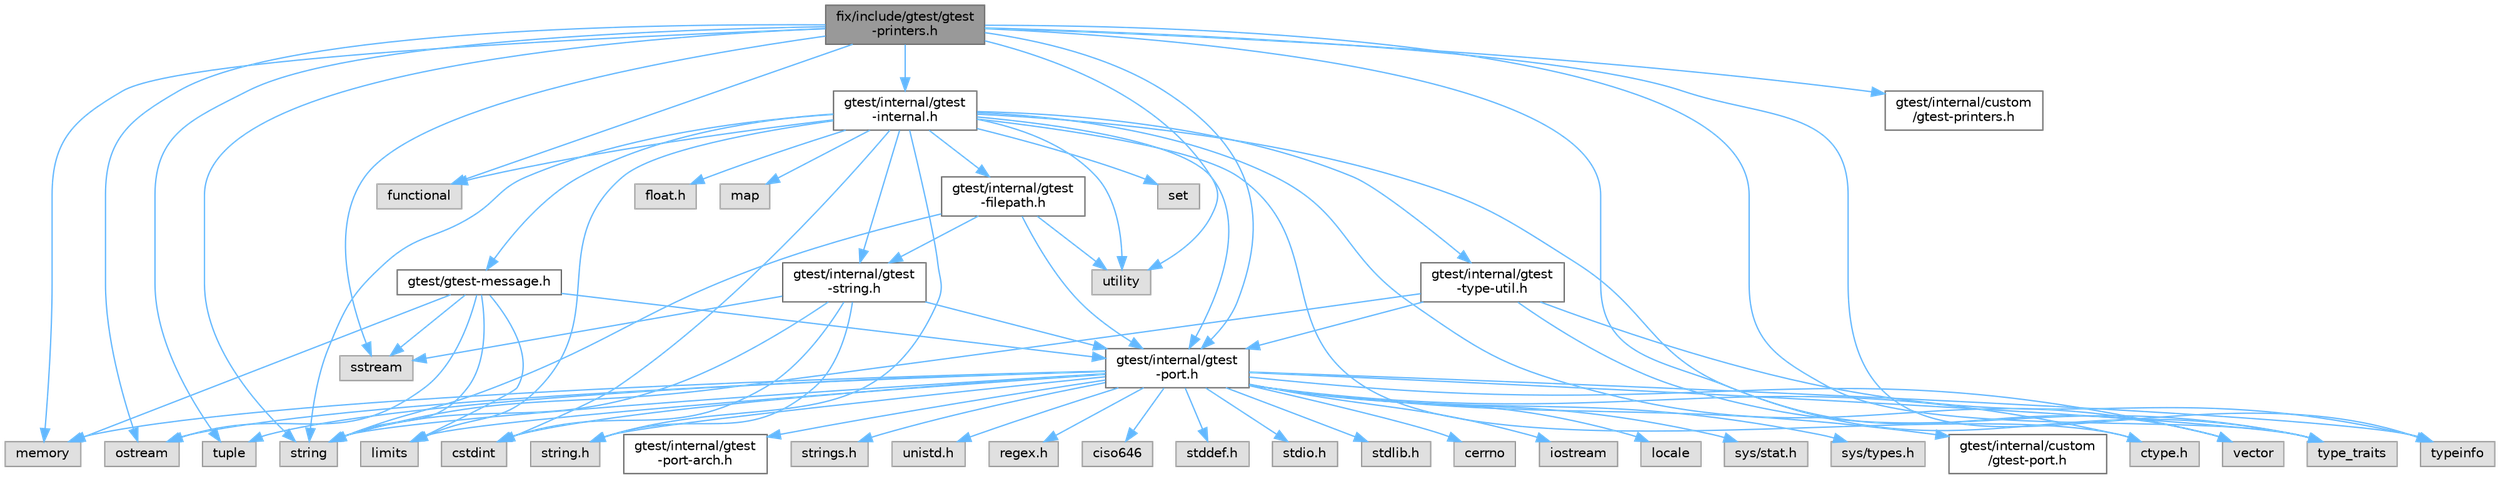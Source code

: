 digraph "fix/include/gtest/gtest-printers.h"
{
 // LATEX_PDF_SIZE
  bgcolor="transparent";
  edge [fontname=Helvetica,fontsize=10,labelfontname=Helvetica,labelfontsize=10];
  node [fontname=Helvetica,fontsize=10,shape=box,height=0.2,width=0.4];
  Node1 [id="Node000001",label="fix/include/gtest/gtest\l-printers.h",height=0.2,width=0.4,color="gray40", fillcolor="grey60", style="filled", fontcolor="black",tooltip=" "];
  Node1 -> Node2 [id="edge1_Node000001_Node000002",color="steelblue1",style="solid",tooltip=" "];
  Node2 [id="Node000002",label="functional",height=0.2,width=0.4,color="grey60", fillcolor="#E0E0E0", style="filled",tooltip=" "];
  Node1 -> Node3 [id="edge2_Node000001_Node000003",color="steelblue1",style="solid",tooltip=" "];
  Node3 [id="Node000003",label="memory",height=0.2,width=0.4,color="grey60", fillcolor="#E0E0E0", style="filled",tooltip=" "];
  Node1 -> Node4 [id="edge3_Node000001_Node000004",color="steelblue1",style="solid",tooltip=" "];
  Node4 [id="Node000004",label="ostream",height=0.2,width=0.4,color="grey60", fillcolor="#E0E0E0", style="filled",tooltip=" "];
  Node1 -> Node5 [id="edge4_Node000001_Node000005",color="steelblue1",style="solid",tooltip=" "];
  Node5 [id="Node000005",label="sstream",height=0.2,width=0.4,color="grey60", fillcolor="#E0E0E0", style="filled",tooltip=" "];
  Node1 -> Node6 [id="edge5_Node000001_Node000006",color="steelblue1",style="solid",tooltip=" "];
  Node6 [id="Node000006",label="string",height=0.2,width=0.4,color="grey60", fillcolor="#E0E0E0", style="filled",tooltip=" "];
  Node1 -> Node7 [id="edge6_Node000001_Node000007",color="steelblue1",style="solid",tooltip=" "];
  Node7 [id="Node000007",label="tuple",height=0.2,width=0.4,color="grey60", fillcolor="#E0E0E0", style="filled",tooltip=" "];
  Node1 -> Node8 [id="edge7_Node000001_Node000008",color="steelblue1",style="solid",tooltip=" "];
  Node8 [id="Node000008",label="type_traits",height=0.2,width=0.4,color="grey60", fillcolor="#E0E0E0", style="filled",tooltip=" "];
  Node1 -> Node9 [id="edge8_Node000001_Node000009",color="steelblue1",style="solid",tooltip=" "];
  Node9 [id="Node000009",label="typeinfo",height=0.2,width=0.4,color="grey60", fillcolor="#E0E0E0", style="filled",tooltip=" "];
  Node1 -> Node10 [id="edge9_Node000001_Node000010",color="steelblue1",style="solid",tooltip=" "];
  Node10 [id="Node000010",label="utility",height=0.2,width=0.4,color="grey60", fillcolor="#E0E0E0", style="filled",tooltip=" "];
  Node1 -> Node11 [id="edge10_Node000001_Node000011",color="steelblue1",style="solid",tooltip=" "];
  Node11 [id="Node000011",label="vector",height=0.2,width=0.4,color="grey60", fillcolor="#E0E0E0", style="filled",tooltip=" "];
  Node1 -> Node12 [id="edge11_Node000001_Node000012",color="steelblue1",style="solid",tooltip=" "];
  Node12 [id="Node000012",label="gtest/internal/gtest\l-internal.h",height=0.2,width=0.4,color="grey40", fillcolor="white", style="filled",URL="$gtest-internal_8h.html",tooltip=" "];
  Node12 -> Node13 [id="edge12_Node000012_Node000013",color="steelblue1",style="solid",tooltip=" "];
  Node13 [id="Node000013",label="gtest/internal/gtest\l-port.h",height=0.2,width=0.4,color="grey40", fillcolor="white", style="filled",URL="$gtest-port_8h.html",tooltip=" "];
  Node13 -> Node14 [id="edge13_Node000013_Node000014",color="steelblue1",style="solid",tooltip=" "];
  Node14 [id="Node000014",label="ciso646",height=0.2,width=0.4,color="grey60", fillcolor="#E0E0E0", style="filled",tooltip=" "];
  Node13 -> Node15 [id="edge14_Node000013_Node000015",color="steelblue1",style="solid",tooltip=" "];
  Node15 [id="Node000015",label="ctype.h",height=0.2,width=0.4,color="grey60", fillcolor="#E0E0E0", style="filled",tooltip=" "];
  Node13 -> Node16 [id="edge15_Node000013_Node000016",color="steelblue1",style="solid",tooltip=" "];
  Node16 [id="Node000016",label="stddef.h",height=0.2,width=0.4,color="grey60", fillcolor="#E0E0E0", style="filled",tooltip=" "];
  Node13 -> Node17 [id="edge16_Node000013_Node000017",color="steelblue1",style="solid",tooltip=" "];
  Node17 [id="Node000017",label="stdio.h",height=0.2,width=0.4,color="grey60", fillcolor="#E0E0E0", style="filled",tooltip=" "];
  Node13 -> Node18 [id="edge17_Node000013_Node000018",color="steelblue1",style="solid",tooltip=" "];
  Node18 [id="Node000018",label="stdlib.h",height=0.2,width=0.4,color="grey60", fillcolor="#E0E0E0", style="filled",tooltip=" "];
  Node13 -> Node19 [id="edge18_Node000013_Node000019",color="steelblue1",style="solid",tooltip=" "];
  Node19 [id="Node000019",label="string.h",height=0.2,width=0.4,color="grey60", fillcolor="#E0E0E0", style="filled",tooltip=" "];
  Node13 -> Node20 [id="edge19_Node000013_Node000020",color="steelblue1",style="solid",tooltip=" "];
  Node20 [id="Node000020",label="cerrno",height=0.2,width=0.4,color="grey60", fillcolor="#E0E0E0", style="filled",tooltip=" "];
  Node13 -> Node21 [id="edge20_Node000013_Node000021",color="steelblue1",style="solid",tooltip=" "];
  Node21 [id="Node000021",label="cstdint",height=0.2,width=0.4,color="grey60", fillcolor="#E0E0E0", style="filled",tooltip=" "];
  Node13 -> Node22 [id="edge21_Node000013_Node000022",color="steelblue1",style="solid",tooltip=" "];
  Node22 [id="Node000022",label="iostream",height=0.2,width=0.4,color="grey60", fillcolor="#E0E0E0", style="filled",tooltip=" "];
  Node13 -> Node23 [id="edge22_Node000013_Node000023",color="steelblue1",style="solid",tooltip=" "];
  Node23 [id="Node000023",label="limits",height=0.2,width=0.4,color="grey60", fillcolor="#E0E0E0", style="filled",tooltip=" "];
  Node13 -> Node24 [id="edge23_Node000013_Node000024",color="steelblue1",style="solid",tooltip=" "];
  Node24 [id="Node000024",label="locale",height=0.2,width=0.4,color="grey60", fillcolor="#E0E0E0", style="filled",tooltip=" "];
  Node13 -> Node3 [id="edge24_Node000013_Node000003",color="steelblue1",style="solid",tooltip=" "];
  Node13 -> Node4 [id="edge25_Node000013_Node000004",color="steelblue1",style="solid",tooltip=" "];
  Node13 -> Node6 [id="edge26_Node000013_Node000006",color="steelblue1",style="solid",tooltip=" "];
  Node13 -> Node7 [id="edge27_Node000013_Node000007",color="steelblue1",style="solid",tooltip=" "];
  Node13 -> Node8 [id="edge28_Node000013_Node000008",color="steelblue1",style="solid",tooltip=" "];
  Node13 -> Node11 [id="edge29_Node000013_Node000011",color="steelblue1",style="solid",tooltip=" "];
  Node13 -> Node25 [id="edge30_Node000013_Node000025",color="steelblue1",style="solid",tooltip=" "];
  Node25 [id="Node000025",label="sys/stat.h",height=0.2,width=0.4,color="grey60", fillcolor="#E0E0E0", style="filled",tooltip=" "];
  Node13 -> Node26 [id="edge31_Node000013_Node000026",color="steelblue1",style="solid",tooltip=" "];
  Node26 [id="Node000026",label="sys/types.h",height=0.2,width=0.4,color="grey60", fillcolor="#E0E0E0", style="filled",tooltip=" "];
  Node13 -> Node27 [id="edge32_Node000013_Node000027",color="steelblue1",style="solid",tooltip=" "];
  Node27 [id="Node000027",label="gtest/internal/custom\l/gtest-port.h",height=0.2,width=0.4,color="grey40", fillcolor="white", style="filled",URL="$custom_2gtest-port_8h.html",tooltip=" "];
  Node13 -> Node28 [id="edge33_Node000013_Node000028",color="steelblue1",style="solid",tooltip=" "];
  Node28 [id="Node000028",label="gtest/internal/gtest\l-port-arch.h",height=0.2,width=0.4,color="grey40", fillcolor="white", style="filled",URL="$gtest-port-arch_8h.html",tooltip=" "];
  Node13 -> Node29 [id="edge34_Node000013_Node000029",color="steelblue1",style="solid",tooltip=" "];
  Node29 [id="Node000029",label="strings.h",height=0.2,width=0.4,color="grey60", fillcolor="#E0E0E0", style="filled",tooltip=" "];
  Node13 -> Node30 [id="edge35_Node000013_Node000030",color="steelblue1",style="solid",tooltip=" "];
  Node30 [id="Node000030",label="unistd.h",height=0.2,width=0.4,color="grey60", fillcolor="#E0E0E0", style="filled",tooltip=" "];
  Node13 -> Node31 [id="edge36_Node000013_Node000031",color="steelblue1",style="solid",tooltip=" "];
  Node31 [id="Node000031",label="regex.h",height=0.2,width=0.4,color="grey60", fillcolor="#E0E0E0", style="filled",tooltip=" "];
  Node13 -> Node9 [id="edge37_Node000013_Node000009",color="steelblue1",style="solid",tooltip=" "];
  Node12 -> Node15 [id="edge38_Node000012_Node000015",color="steelblue1",style="solid",tooltip=" "];
  Node12 -> Node32 [id="edge39_Node000012_Node000032",color="steelblue1",style="solid",tooltip=" "];
  Node32 [id="Node000032",label="float.h",height=0.2,width=0.4,color="grey60", fillcolor="#E0E0E0", style="filled",tooltip=" "];
  Node12 -> Node19 [id="edge40_Node000012_Node000019",color="steelblue1",style="solid",tooltip=" "];
  Node12 -> Node21 [id="edge41_Node000012_Node000021",color="steelblue1",style="solid",tooltip=" "];
  Node12 -> Node2 [id="edge42_Node000012_Node000002",color="steelblue1",style="solid",tooltip=" "];
  Node12 -> Node23 [id="edge43_Node000012_Node000023",color="steelblue1",style="solid",tooltip=" "];
  Node12 -> Node33 [id="edge44_Node000012_Node000033",color="steelblue1",style="solid",tooltip=" "];
  Node33 [id="Node000033",label="map",height=0.2,width=0.4,color="grey60", fillcolor="#E0E0E0", style="filled",tooltip=" "];
  Node12 -> Node34 [id="edge45_Node000012_Node000034",color="steelblue1",style="solid",tooltip=" "];
  Node34 [id="Node000034",label="set",height=0.2,width=0.4,color="grey60", fillcolor="#E0E0E0", style="filled",tooltip=" "];
  Node12 -> Node6 [id="edge46_Node000012_Node000006",color="steelblue1",style="solid",tooltip=" "];
  Node12 -> Node8 [id="edge47_Node000012_Node000008",color="steelblue1",style="solid",tooltip=" "];
  Node12 -> Node10 [id="edge48_Node000012_Node000010",color="steelblue1",style="solid",tooltip=" "];
  Node12 -> Node11 [id="edge49_Node000012_Node000011",color="steelblue1",style="solid",tooltip=" "];
  Node12 -> Node35 [id="edge50_Node000012_Node000035",color="steelblue1",style="solid",tooltip=" "];
  Node35 [id="Node000035",label="gtest/gtest-message.h",height=0.2,width=0.4,color="grey40", fillcolor="white", style="filled",URL="$gtest-message_8h.html",tooltip=" "];
  Node35 -> Node23 [id="edge51_Node000035_Node000023",color="steelblue1",style="solid",tooltip=" "];
  Node35 -> Node3 [id="edge52_Node000035_Node000003",color="steelblue1",style="solid",tooltip=" "];
  Node35 -> Node4 [id="edge53_Node000035_Node000004",color="steelblue1",style="solid",tooltip=" "];
  Node35 -> Node5 [id="edge54_Node000035_Node000005",color="steelblue1",style="solid",tooltip=" "];
  Node35 -> Node6 [id="edge55_Node000035_Node000006",color="steelblue1",style="solid",tooltip=" "];
  Node35 -> Node13 [id="edge56_Node000035_Node000013",color="steelblue1",style="solid",tooltip=" "];
  Node12 -> Node36 [id="edge57_Node000012_Node000036",color="steelblue1",style="solid",tooltip=" "];
  Node36 [id="Node000036",label="gtest/internal/gtest\l-filepath.h",height=0.2,width=0.4,color="grey40", fillcolor="white", style="filled",URL="$gtest-filepath_8h.html",tooltip=" "];
  Node36 -> Node6 [id="edge58_Node000036_Node000006",color="steelblue1",style="solid",tooltip=" "];
  Node36 -> Node10 [id="edge59_Node000036_Node000010",color="steelblue1",style="solid",tooltip=" "];
  Node36 -> Node13 [id="edge60_Node000036_Node000013",color="steelblue1",style="solid",tooltip=" "];
  Node36 -> Node37 [id="edge61_Node000036_Node000037",color="steelblue1",style="solid",tooltip=" "];
  Node37 [id="Node000037",label="gtest/internal/gtest\l-string.h",height=0.2,width=0.4,color="grey40", fillcolor="white", style="filled",URL="$gtest-string_8h.html",tooltip=" "];
  Node37 -> Node19 [id="edge62_Node000037_Node000019",color="steelblue1",style="solid",tooltip=" "];
  Node37 -> Node21 [id="edge63_Node000037_Node000021",color="steelblue1",style="solid",tooltip=" "];
  Node37 -> Node5 [id="edge64_Node000037_Node000005",color="steelblue1",style="solid",tooltip=" "];
  Node37 -> Node6 [id="edge65_Node000037_Node000006",color="steelblue1",style="solid",tooltip=" "];
  Node37 -> Node13 [id="edge66_Node000037_Node000013",color="steelblue1",style="solid",tooltip=" "];
  Node12 -> Node37 [id="edge67_Node000012_Node000037",color="steelblue1",style="solid",tooltip=" "];
  Node12 -> Node38 [id="edge68_Node000012_Node000038",color="steelblue1",style="solid",tooltip=" "];
  Node38 [id="Node000038",label="gtest/internal/gtest\l-type-util.h",height=0.2,width=0.4,color="grey40", fillcolor="white", style="filled",URL="$gtest-type-util_8h.html",tooltip=" "];
  Node38 -> Node6 [id="edge69_Node000038_Node000006",color="steelblue1",style="solid",tooltip=" "];
  Node38 -> Node8 [id="edge70_Node000038_Node000008",color="steelblue1",style="solid",tooltip=" "];
  Node38 -> Node9 [id="edge71_Node000038_Node000009",color="steelblue1",style="solid",tooltip=" "];
  Node38 -> Node13 [id="edge72_Node000038_Node000013",color="steelblue1",style="solid",tooltip=" "];
  Node1 -> Node13 [id="edge73_Node000001_Node000013",color="steelblue1",style="solid",tooltip=" "];
  Node1 -> Node39 [id="edge74_Node000001_Node000039",color="steelblue1",style="solid",tooltip=" "];
  Node39 [id="Node000039",label="gtest/internal/custom\l/gtest-printers.h",height=0.2,width=0.4,color="grey40", fillcolor="white", style="filled",URL="$internal_2custom_2gtest-printers_8h.html",tooltip=" "];
}

